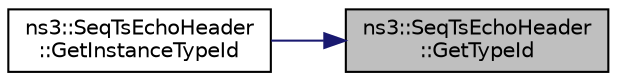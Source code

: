 digraph "ns3::SeqTsEchoHeader::GetTypeId"
{
 // LATEX_PDF_SIZE
  edge [fontname="Helvetica",fontsize="10",labelfontname="Helvetica",labelfontsize="10"];
  node [fontname="Helvetica",fontsize="10",shape=record];
  rankdir="RL";
  Node1 [label="ns3::SeqTsEchoHeader\l::GetTypeId",height=0.2,width=0.4,color="black", fillcolor="grey75", style="filled", fontcolor="black",tooltip="Get the type ID."];
  Node1 -> Node2 [dir="back",color="midnightblue",fontsize="10",style="solid",fontname="Helvetica"];
  Node2 [label="ns3::SeqTsEchoHeader\l::GetInstanceTypeId",height=0.2,width=0.4,color="black", fillcolor="white", style="filled",URL="$classns3_1_1_seq_ts_echo_header.html#a2f755c899bd3b7cfe65a41b5352749b9",tooltip="Get the most derived TypeId for this Object."];
}
